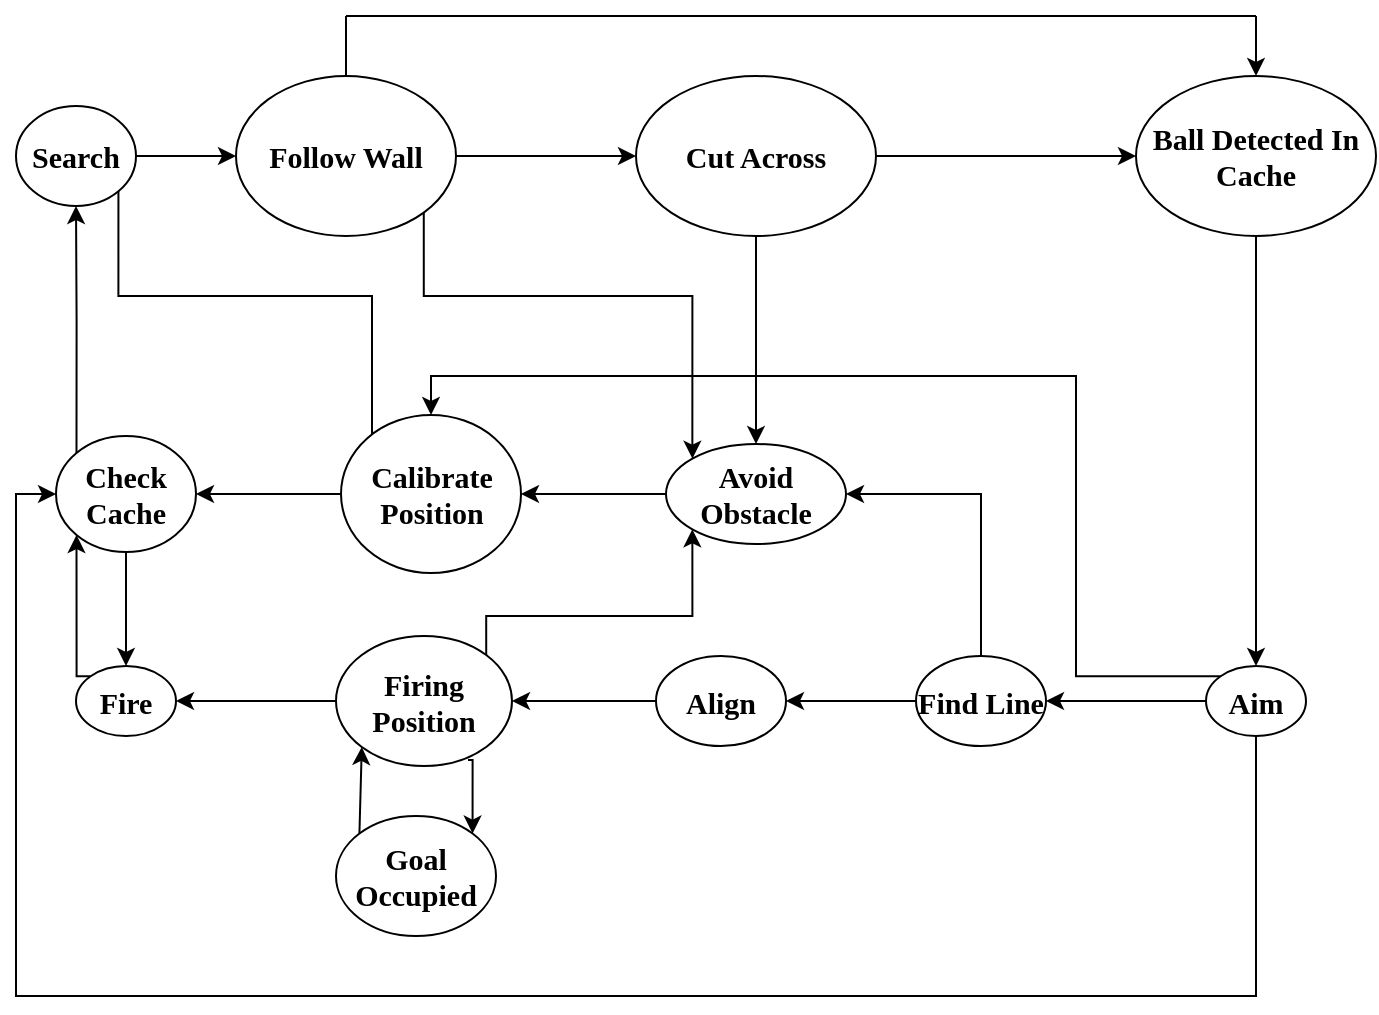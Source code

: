 <mxfile version="12.0.2" type="device" pages="1"><diagram id="llGsp9-hCQCHmbvOTg0S" name="Page-1"><mxGraphModel dx="1025" dy="562" grid="1" gridSize="10" guides="1" tooltips="1" connect="1" arrows="1" fold="1" page="1" pageScale="1" pageWidth="850" pageHeight="1100" math="0" shadow="0"><root><mxCell id="0"/><mxCell id="1" parent="0"/><mxCell id="21zTA-L9h3ixz4rvYMoV-68" style="edgeStyle=orthogonalEdgeStyle;rounded=0;orthogonalLoop=1;jettySize=auto;html=1;exitX=1;exitY=1;exitDx=0;exitDy=0;entryX=0;entryY=0;entryDx=0;entryDy=0;" edge="1" parent="1" source="21zTA-L9h3ixz4rvYMoV-1" target="21zTA-L9h3ixz4rvYMoV-2"><mxGeometry relative="1" as="geometry"><Array as="points"><mxPoint x="151" y="190"/><mxPoint x="278" y="190"/></Array></mxGeometry></mxCell><mxCell id="21zTA-L9h3ixz4rvYMoV-1" value="&lt;div style=&quot;font-size: 15px&quot;&gt;&lt;font style=&quot;font-size: 15px&quot; face=&quot;Lucida Console&quot;&gt;&lt;b&gt;Search&lt;/b&gt;&lt;/font&gt;&lt;/div&gt;" style="ellipse;whiteSpace=wrap;html=1;gradientColor=#ffffff;" vertex="1" parent="1"><mxGeometry x="100" y="95" width="60" height="50" as="geometry"/></mxCell><mxCell id="21zTA-L9h3ixz4rvYMoV-69" style="edgeStyle=orthogonalEdgeStyle;rounded=0;orthogonalLoop=1;jettySize=auto;html=1;exitX=0;exitY=0.5;exitDx=0;exitDy=0;entryX=1;entryY=0.5;entryDx=0;entryDy=0;" edge="1" parent="1" source="21zTA-L9h3ixz4rvYMoV-2" target="21zTA-L9h3ixz4rvYMoV-60"><mxGeometry relative="1" as="geometry"/></mxCell><mxCell id="21zTA-L9h3ixz4rvYMoV-2" value="&lt;div style=&quot;font-size: 15px&quot;&gt;&lt;font style=&quot;font-size: 15px&quot; face=&quot;Lucida Console&quot;&gt;&lt;b&gt;Calibrate Position&lt;br&gt;&lt;/b&gt;&lt;/font&gt;&lt;/div&gt;" style="ellipse;whiteSpace=wrap;html=1;gradientColor=#ffffff;" vertex="1" parent="1"><mxGeometry x="262.5" y="249.5" width="90" height="79" as="geometry"/></mxCell><mxCell id="21zTA-L9h3ixz4rvYMoV-67" style="edgeStyle=orthogonalEdgeStyle;rounded=0;orthogonalLoop=1;jettySize=auto;html=1;exitX=1;exitY=1;exitDx=0;exitDy=0;entryX=0;entryY=0;entryDx=0;entryDy=0;" edge="1" parent="1" source="21zTA-L9h3ixz4rvYMoV-6" target="21zTA-L9h3ixz4rvYMoV-31"><mxGeometry relative="1" as="geometry"><Array as="points"><mxPoint x="304" y="190"/><mxPoint x="438" y="190"/></Array></mxGeometry></mxCell><mxCell id="21zTA-L9h3ixz4rvYMoV-6" value="&lt;div style=&quot;font-size: 15px&quot;&gt;&lt;font style=&quot;font-size: 15px&quot; face=&quot;Lucida Console&quot;&gt;&lt;b&gt;Follow Wall&lt;br&gt;&lt;/b&gt;&lt;/font&gt;&lt;/div&gt;" style="ellipse;whiteSpace=wrap;html=1;gradientColor=#ffffff;" vertex="1" parent="1"><mxGeometry x="210" y="80" width="110" height="80" as="geometry"/></mxCell><mxCell id="21zTA-L9h3ixz4rvYMoV-32" value="" style="edgeStyle=orthogonalEdgeStyle;rounded=0;orthogonalLoop=1;jettySize=auto;html=1;" edge="1" parent="1" source="21zTA-L9h3ixz4rvYMoV-7" target="21zTA-L9h3ixz4rvYMoV-31"><mxGeometry relative="1" as="geometry"/></mxCell><mxCell id="21zTA-L9h3ixz4rvYMoV-7" value="&lt;div style=&quot;font-size: 15px&quot;&gt;&lt;font style=&quot;font-size: 15px&quot; face=&quot;Lucida Console&quot;&gt;&lt;b&gt;Cut Across&lt;br&gt;&lt;/b&gt;&lt;/font&gt;&lt;/div&gt;" style="ellipse;whiteSpace=wrap;html=1;gradientColor=#ffffff;" vertex="1" parent="1"><mxGeometry x="410" y="80" width="120" height="80" as="geometry"/></mxCell><mxCell id="21zTA-L9h3ixz4rvYMoV-31" value="&lt;div style=&quot;font-size: 15px&quot;&gt;&lt;font style=&quot;font-size: 15px&quot; face=&quot;Lucida Console&quot;&gt;&lt;b&gt;Avoid Obstacle&lt;/b&gt;&lt;/font&gt;&lt;/div&gt;" style="ellipse;whiteSpace=wrap;html=1;gradientColor=#ffffff;" vertex="1" parent="1"><mxGeometry x="425" y="264" width="90" height="50" as="geometry"/></mxCell><mxCell id="21zTA-L9h3ixz4rvYMoV-14" value="&lt;div style=&quot;font-size: 15px&quot;&gt;&lt;font style=&quot;font-size: 15px&quot; face=&quot;Lucida Console&quot;&gt;&lt;b&gt;Ball Detected In Cache&lt;br&gt;&lt;/b&gt;&lt;/font&gt;&lt;/div&gt;" style="ellipse;whiteSpace=wrap;html=1;gradientColor=#ffffff;" vertex="1" parent="1"><mxGeometry x="660" y="80" width="120" height="80" as="geometry"/></mxCell><mxCell id="21zTA-L9h3ixz4rvYMoV-36" value="" style="edgeStyle=orthogonalEdgeStyle;rounded=0;orthogonalLoop=1;jettySize=auto;html=1;" edge="1" parent="1" source="21zTA-L9h3ixz4rvYMoV-16" target="21zTA-L9h3ixz4rvYMoV-35"><mxGeometry relative="1" as="geometry"/></mxCell><mxCell id="21zTA-L9h3ixz4rvYMoV-74" style="edgeStyle=orthogonalEdgeStyle;rounded=0;orthogonalLoop=1;jettySize=auto;html=1;exitX=0;exitY=0;exitDx=0;exitDy=0;entryX=0.5;entryY=0;entryDx=0;entryDy=0;" edge="1" parent="1" source="21zTA-L9h3ixz4rvYMoV-16" target="21zTA-L9h3ixz4rvYMoV-2"><mxGeometry relative="1" as="geometry"><Array as="points"><mxPoint x="630" y="380"/><mxPoint x="630" y="230"/><mxPoint x="308" y="230"/></Array></mxGeometry></mxCell><mxCell id="21zTA-L9h3ixz4rvYMoV-79" style="edgeStyle=orthogonalEdgeStyle;rounded=0;orthogonalLoop=1;jettySize=auto;html=1;exitX=0.5;exitY=1;exitDx=0;exitDy=0;entryX=0;entryY=0.5;entryDx=0;entryDy=0;" edge="1" parent="1" source="21zTA-L9h3ixz4rvYMoV-16" target="21zTA-L9h3ixz4rvYMoV-60"><mxGeometry relative="1" as="geometry"><mxPoint x="280" y="450" as="targetPoint"/><Array as="points"><mxPoint x="720" y="540"/><mxPoint x="100" y="540"/><mxPoint x="100" y="289"/></Array></mxGeometry></mxCell><mxCell id="21zTA-L9h3ixz4rvYMoV-16" value="&lt;div style=&quot;font-size: 15px&quot;&gt;&lt;font style=&quot;font-size: 15px&quot; face=&quot;Lucida Console&quot;&gt;&lt;b&gt;Aim&lt;br&gt;&lt;/b&gt;&lt;/font&gt;&lt;/div&gt;" style="ellipse;whiteSpace=wrap;html=1;gradientColor=#ffffff;" vertex="1" parent="1"><mxGeometry x="695" y="375" width="50" height="35" as="geometry"/></mxCell><mxCell id="21zTA-L9h3ixz4rvYMoV-40" value="" style="edgeStyle=orthogonalEdgeStyle;rounded=0;orthogonalLoop=1;jettySize=auto;html=1;" edge="1" parent="1" source="21zTA-L9h3ixz4rvYMoV-35" target="21zTA-L9h3ixz4rvYMoV-39"><mxGeometry relative="1" as="geometry"/></mxCell><mxCell id="21zTA-L9h3ixz4rvYMoV-71" style="edgeStyle=orthogonalEdgeStyle;rounded=0;orthogonalLoop=1;jettySize=auto;html=1;exitX=0.5;exitY=0;exitDx=0;exitDy=0;entryX=1;entryY=0.5;entryDx=0;entryDy=0;" edge="1" parent="1" source="21zTA-L9h3ixz4rvYMoV-35" target="21zTA-L9h3ixz4rvYMoV-31"><mxGeometry relative="1" as="geometry"/></mxCell><mxCell id="21zTA-L9h3ixz4rvYMoV-35" value="&lt;div style=&quot;font-size: 15px&quot;&gt;&lt;font style=&quot;font-size: 15px&quot; face=&quot;Lucida Console&quot;&gt;&lt;b&gt;Find Line&lt;br&gt;&lt;/b&gt;&lt;/font&gt;&lt;/div&gt;" style="ellipse;whiteSpace=wrap;html=1;gradientColor=#ffffff;" vertex="1" parent="1"><mxGeometry x="550" y="370" width="65" height="45" as="geometry"/></mxCell><mxCell id="21zTA-L9h3ixz4rvYMoV-52" value="" style="edgeStyle=orthogonalEdgeStyle;rounded=0;orthogonalLoop=1;jettySize=auto;html=1;" edge="1" parent="1" source="21zTA-L9h3ixz4rvYMoV-39" target="21zTA-L9h3ixz4rvYMoV-51"><mxGeometry relative="1" as="geometry"/></mxCell><mxCell id="21zTA-L9h3ixz4rvYMoV-39" value="&lt;div style=&quot;font-size: 15px&quot;&gt;&lt;font style=&quot;font-size: 15px&quot; face=&quot;Lucida Console&quot;&gt;&lt;b&gt;Align &lt;br&gt;&lt;/b&gt;&lt;/font&gt;&lt;/div&gt;" style="ellipse;whiteSpace=wrap;html=1;gradientColor=#ffffff;" vertex="1" parent="1"><mxGeometry x="420" y="370" width="65" height="45" as="geometry"/></mxCell><mxCell id="21zTA-L9h3ixz4rvYMoV-54" value="" style="edgeStyle=orthogonalEdgeStyle;rounded=0;orthogonalLoop=1;jettySize=auto;html=1;exitX=0.75;exitY=0.954;exitDx=0;exitDy=0;entryX=1;entryY=0;entryDx=0;entryDy=0;exitPerimeter=0;" edge="1" parent="1" source="21zTA-L9h3ixz4rvYMoV-51" target="21zTA-L9h3ixz4rvYMoV-53"><mxGeometry relative="1" as="geometry"><Array as="points"><mxPoint x="328" y="422"/></Array></mxGeometry></mxCell><mxCell id="21zTA-L9h3ixz4rvYMoV-59" value="" style="edgeStyle=orthogonalEdgeStyle;rounded=0;orthogonalLoop=1;jettySize=auto;html=1;" edge="1" parent="1" source="21zTA-L9h3ixz4rvYMoV-51" target="21zTA-L9h3ixz4rvYMoV-58"><mxGeometry relative="1" as="geometry"/></mxCell><mxCell id="21zTA-L9h3ixz4rvYMoV-70" style="edgeStyle=orthogonalEdgeStyle;rounded=0;orthogonalLoop=1;jettySize=auto;html=1;exitX=1;exitY=0;exitDx=0;exitDy=0;entryX=0;entryY=1;entryDx=0;entryDy=0;" edge="1" parent="1" source="21zTA-L9h3ixz4rvYMoV-51" target="21zTA-L9h3ixz4rvYMoV-31"><mxGeometry relative="1" as="geometry"><Array as="points"><mxPoint x="335" y="350"/><mxPoint x="438" y="350"/></Array></mxGeometry></mxCell><mxCell id="21zTA-L9h3ixz4rvYMoV-51" value="&lt;div style=&quot;font-size: 15px&quot;&gt;&lt;font style=&quot;font-size: 15px&quot; face=&quot;Lucida Console&quot;&gt;&lt;b&gt;Firing Position&lt;br&gt;&lt;/b&gt;&lt;/font&gt;&lt;/div&gt;" style="ellipse;whiteSpace=wrap;html=1;gradientColor=#ffffff;" vertex="1" parent="1"><mxGeometry x="260" y="360" width="88" height="65" as="geometry"/></mxCell><mxCell id="21zTA-L9h3ixz4rvYMoV-77" style="edgeStyle=orthogonalEdgeStyle;rounded=0;orthogonalLoop=1;jettySize=auto;html=1;exitX=0;exitY=0;exitDx=0;exitDy=0;entryX=0;entryY=1;entryDx=0;entryDy=0;" edge="1" parent="1" source="21zTA-L9h3ixz4rvYMoV-58" target="21zTA-L9h3ixz4rvYMoV-60"><mxGeometry relative="1" as="geometry"><Array as="points"><mxPoint x="130" y="380"/></Array></mxGeometry></mxCell><mxCell id="21zTA-L9h3ixz4rvYMoV-58" value="&lt;div style=&quot;font-size: 15px&quot;&gt;&lt;font style=&quot;font-size: 15px&quot; face=&quot;Lucida Console&quot;&gt;&lt;b&gt;Fire&lt;/b&gt;&lt;/font&gt;&lt;/div&gt;" style="ellipse;whiteSpace=wrap;html=1;gradientColor=#ffffff;" vertex="1" parent="1"><mxGeometry x="130" y="375" width="50" height="35" as="geometry"/></mxCell><mxCell id="21zTA-L9h3ixz4rvYMoV-72" style="edgeStyle=orthogonalEdgeStyle;rounded=0;orthogonalLoop=1;jettySize=auto;html=1;exitX=0;exitY=0;exitDx=0;exitDy=0;entryX=0.5;entryY=1;entryDx=0;entryDy=0;" edge="1" parent="1" source="21zTA-L9h3ixz4rvYMoV-60" target="21zTA-L9h3ixz4rvYMoV-1"><mxGeometry relative="1" as="geometry"/></mxCell><mxCell id="21zTA-L9h3ixz4rvYMoV-60" value="&lt;div style=&quot;font-size: 15px&quot;&gt;&lt;font style=&quot;font-size: 15px&quot; face=&quot;Lucida Console&quot;&gt;&lt;b&gt;Check Cache&lt;br&gt;&lt;/b&gt;&lt;/font&gt;&lt;/div&gt;" style="ellipse;whiteSpace=wrap;html=1;gradientColor=#ffffff;" vertex="1" parent="1"><mxGeometry x="120" y="260" width="70" height="58" as="geometry"/></mxCell><mxCell id="21zTA-L9h3ixz4rvYMoV-53" value="&lt;div style=&quot;font-size: 15px&quot;&gt;&lt;font face=&quot;Lucida Console&quot;&gt;&lt;b&gt;Goal Occupied&lt;/b&gt;&lt;/font&gt;&lt;/div&gt;" style="ellipse;whiteSpace=wrap;html=1;gradientColor=#ffffff;" vertex="1" parent="1"><mxGeometry x="260" y="450" width="80" height="60" as="geometry"/></mxCell><mxCell id="21zTA-L9h3ixz4rvYMoV-9" value="" style="endArrow=classic;html=1;entryX=0;entryY=0.5;entryDx=0;entryDy=0;exitX=1;exitY=0.5;exitDx=0;exitDy=0;" edge="1" parent="1" source="21zTA-L9h3ixz4rvYMoV-6" target="21zTA-L9h3ixz4rvYMoV-7"><mxGeometry width="50" height="50" relative="1" as="geometry"><mxPoint x="30" y="330" as="sourcePoint"/><mxPoint x="80" y="280" as="targetPoint"/></mxGeometry></mxCell><mxCell id="21zTA-L9h3ixz4rvYMoV-11" value="" style="endArrow=classic;html=1;entryX=0;entryY=0.5;entryDx=0;entryDy=0;exitX=1;exitY=0.5;exitDx=0;exitDy=0;" edge="1" parent="1" source="21zTA-L9h3ixz4rvYMoV-1" target="21zTA-L9h3ixz4rvYMoV-6"><mxGeometry width="50" height="50" relative="1" as="geometry"><mxPoint x="60" y="400" as="sourcePoint"/><mxPoint x="110" y="350" as="targetPoint"/></mxGeometry></mxCell><mxCell id="21zTA-L9h3ixz4rvYMoV-24" value="" style="endArrow=none;html=1;exitX=0.5;exitY=0;exitDx=0;exitDy=0;" edge="1" parent="1" source="21zTA-L9h3ixz4rvYMoV-6"><mxGeometry width="50" height="50" relative="1" as="geometry"><mxPoint x="60" y="410" as="sourcePoint"/><mxPoint x="265" y="50" as="targetPoint"/></mxGeometry></mxCell><mxCell id="21zTA-L9h3ixz4rvYMoV-25" value="" style="endArrow=none;html=1;" edge="1" parent="1"><mxGeometry width="50" height="50" relative="1" as="geometry"><mxPoint x="720" y="50" as="sourcePoint"/><mxPoint x="265" y="50" as="targetPoint"/></mxGeometry></mxCell><mxCell id="21zTA-L9h3ixz4rvYMoV-26" value="" style="endArrow=classic;html=1;entryX=0.5;entryY=0;entryDx=0;entryDy=0;" edge="1" parent="1" target="21zTA-L9h3ixz4rvYMoV-14"><mxGeometry width="50" height="50" relative="1" as="geometry"><mxPoint x="720" y="50" as="sourcePoint"/><mxPoint x="110" y="360" as="targetPoint"/></mxGeometry></mxCell><mxCell id="21zTA-L9h3ixz4rvYMoV-28" value="" style="endArrow=classic;html=1;exitX=0.5;exitY=1;exitDx=0;exitDy=0;entryX=0.5;entryY=0;entryDx=0;entryDy=0;" edge="1" parent="1" source="21zTA-L9h3ixz4rvYMoV-14" target="21zTA-L9h3ixz4rvYMoV-16"><mxGeometry width="50" height="50" relative="1" as="geometry"><mxPoint x="60" y="370" as="sourcePoint"/><mxPoint x="110" y="320" as="targetPoint"/></mxGeometry></mxCell><mxCell id="21zTA-L9h3ixz4rvYMoV-29" value="" style="endArrow=classic;html=1;entryX=0;entryY=0.5;entryDx=0;entryDy=0;exitX=1;exitY=0.5;exitDx=0;exitDy=0;" edge="1" parent="1" source="21zTA-L9h3ixz4rvYMoV-7" target="21zTA-L9h3ixz4rvYMoV-14"><mxGeometry width="50" height="50" relative="1" as="geometry"><mxPoint x="540" y="130" as="sourcePoint"/><mxPoint x="100" y="320" as="targetPoint"/></mxGeometry></mxCell><mxCell id="21zTA-L9h3ixz4rvYMoV-30" value="" style="endArrow=classic;html=1;exitX=0;exitY=0.5;exitDx=0;exitDy=0;entryX=1;entryY=0.5;entryDx=0;entryDy=0;" edge="1" parent="1" source="21zTA-L9h3ixz4rvYMoV-31" target="21zTA-L9h3ixz4rvYMoV-2"><mxGeometry width="50" height="50" relative="1" as="geometry"><mxPoint x="50" y="370" as="sourcePoint"/><mxPoint x="100" y="320" as="targetPoint"/></mxGeometry></mxCell><mxCell id="21zTA-L9h3ixz4rvYMoV-55" value="" style="endArrow=classic;html=1;entryX=0;entryY=1;entryDx=0;entryDy=0;exitX=0;exitY=0;exitDx=0;exitDy=0;" edge="1" parent="1" source="21zTA-L9h3ixz4rvYMoV-53" target="21zTA-L9h3ixz4rvYMoV-51"><mxGeometry width="50" height="50" relative="1" as="geometry"><mxPoint x="50" y="640" as="sourcePoint"/><mxPoint x="100" y="590" as="targetPoint"/></mxGeometry></mxCell><mxCell id="21zTA-L9h3ixz4rvYMoV-65" value="" style="endArrow=classic;html=1;entryX=0.5;entryY=0;entryDx=0;entryDy=0;exitX=0.5;exitY=1;exitDx=0;exitDy=0;" edge="1" parent="1" source="21zTA-L9h3ixz4rvYMoV-60" target="21zTA-L9h3ixz4rvYMoV-58"><mxGeometry width="50" height="50" relative="1" as="geometry"><mxPoint x="140" y="350" as="sourcePoint"/><mxPoint x="100" y="570" as="targetPoint"/></mxGeometry></mxCell></root></mxGraphModel></diagram></mxfile>
